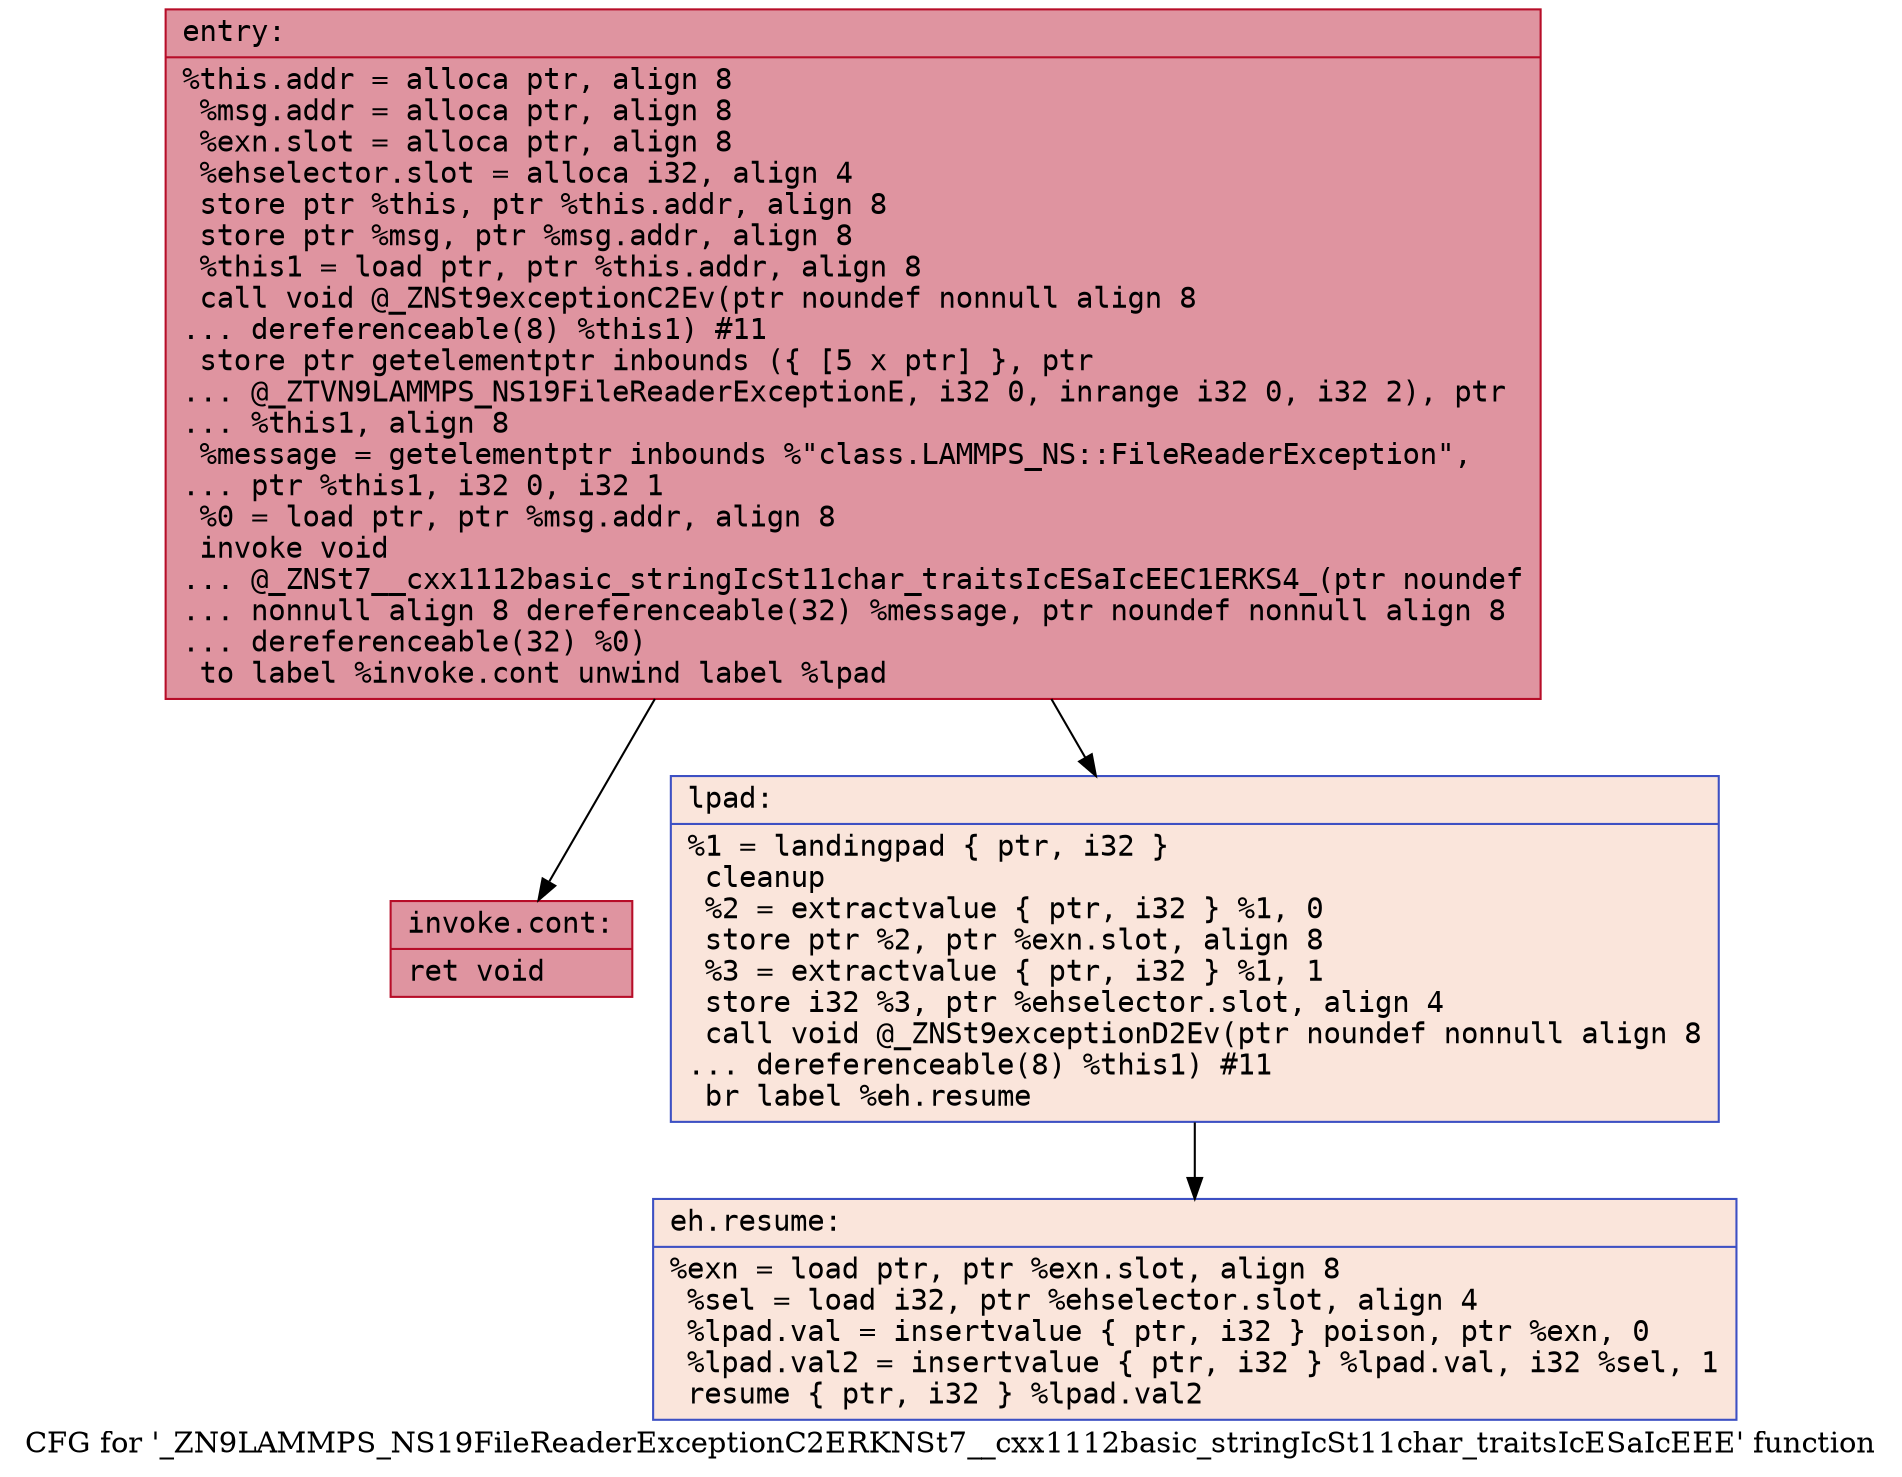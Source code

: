 digraph "CFG for '_ZN9LAMMPS_NS19FileReaderExceptionC2ERKNSt7__cxx1112basic_stringIcSt11char_traitsIcESaIcEEE' function" {
	label="CFG for '_ZN9LAMMPS_NS19FileReaderExceptionC2ERKNSt7__cxx1112basic_stringIcSt11char_traitsIcESaIcEEE' function";

	Node0x557f5f683700 [shape=record,color="#b70d28ff", style=filled, fillcolor="#b70d2870" fontname="Courier",label="{entry:\l|  %this.addr = alloca ptr, align 8\l  %msg.addr = alloca ptr, align 8\l  %exn.slot = alloca ptr, align 8\l  %ehselector.slot = alloca i32, align 4\l  store ptr %this, ptr %this.addr, align 8\l  store ptr %msg, ptr %msg.addr, align 8\l  %this1 = load ptr, ptr %this.addr, align 8\l  call void @_ZNSt9exceptionC2Ev(ptr noundef nonnull align 8\l... dereferenceable(8) %this1) #11\l  store ptr getelementptr inbounds (\{ [5 x ptr] \}, ptr\l... @_ZTVN9LAMMPS_NS19FileReaderExceptionE, i32 0, inrange i32 0, i32 2), ptr\l... %this1, align 8\l  %message = getelementptr inbounds %\"class.LAMMPS_NS::FileReaderException\",\l... ptr %this1, i32 0, i32 1\l  %0 = load ptr, ptr %msg.addr, align 8\l  invoke void\l... @_ZNSt7__cxx1112basic_stringIcSt11char_traitsIcESaIcEEC1ERKS4_(ptr noundef\l... nonnull align 8 dereferenceable(32) %message, ptr noundef nonnull align 8\l... dereferenceable(32) %0)\l          to label %invoke.cont unwind label %lpad\l}"];
	Node0x557f5f683700 -> Node0x557f5f683e30[tooltip="entry -> invoke.cont\nProbability 100.00%" ];
	Node0x557f5f683700 -> Node0x557f5f683e80[tooltip="entry -> lpad\nProbability 0.00%" ];
	Node0x557f5f683e30 [shape=record,color="#b70d28ff", style=filled, fillcolor="#b70d2870" fontname="Courier",label="{invoke.cont:\l|  ret void\l}"];
	Node0x557f5f683e80 [shape=record,color="#3d50c3ff", style=filled, fillcolor="#f4c5ad70" fontname="Courier",label="{lpad:\l|  %1 = landingpad \{ ptr, i32 \}\l          cleanup\l  %2 = extractvalue \{ ptr, i32 \} %1, 0\l  store ptr %2, ptr %exn.slot, align 8\l  %3 = extractvalue \{ ptr, i32 \} %1, 1\l  store i32 %3, ptr %ehselector.slot, align 4\l  call void @_ZNSt9exceptionD2Ev(ptr noundef nonnull align 8\l... dereferenceable(8) %this1) #11\l  br label %eh.resume\l}"];
	Node0x557f5f683e80 -> Node0x557f5f684490[tooltip="lpad -> eh.resume\nProbability 100.00%" ];
	Node0x557f5f684490 [shape=record,color="#3d50c3ff", style=filled, fillcolor="#f4c5ad70" fontname="Courier",label="{eh.resume:\l|  %exn = load ptr, ptr %exn.slot, align 8\l  %sel = load i32, ptr %ehselector.slot, align 4\l  %lpad.val = insertvalue \{ ptr, i32 \} poison, ptr %exn, 0\l  %lpad.val2 = insertvalue \{ ptr, i32 \} %lpad.val, i32 %sel, 1\l  resume \{ ptr, i32 \} %lpad.val2\l}"];
}
